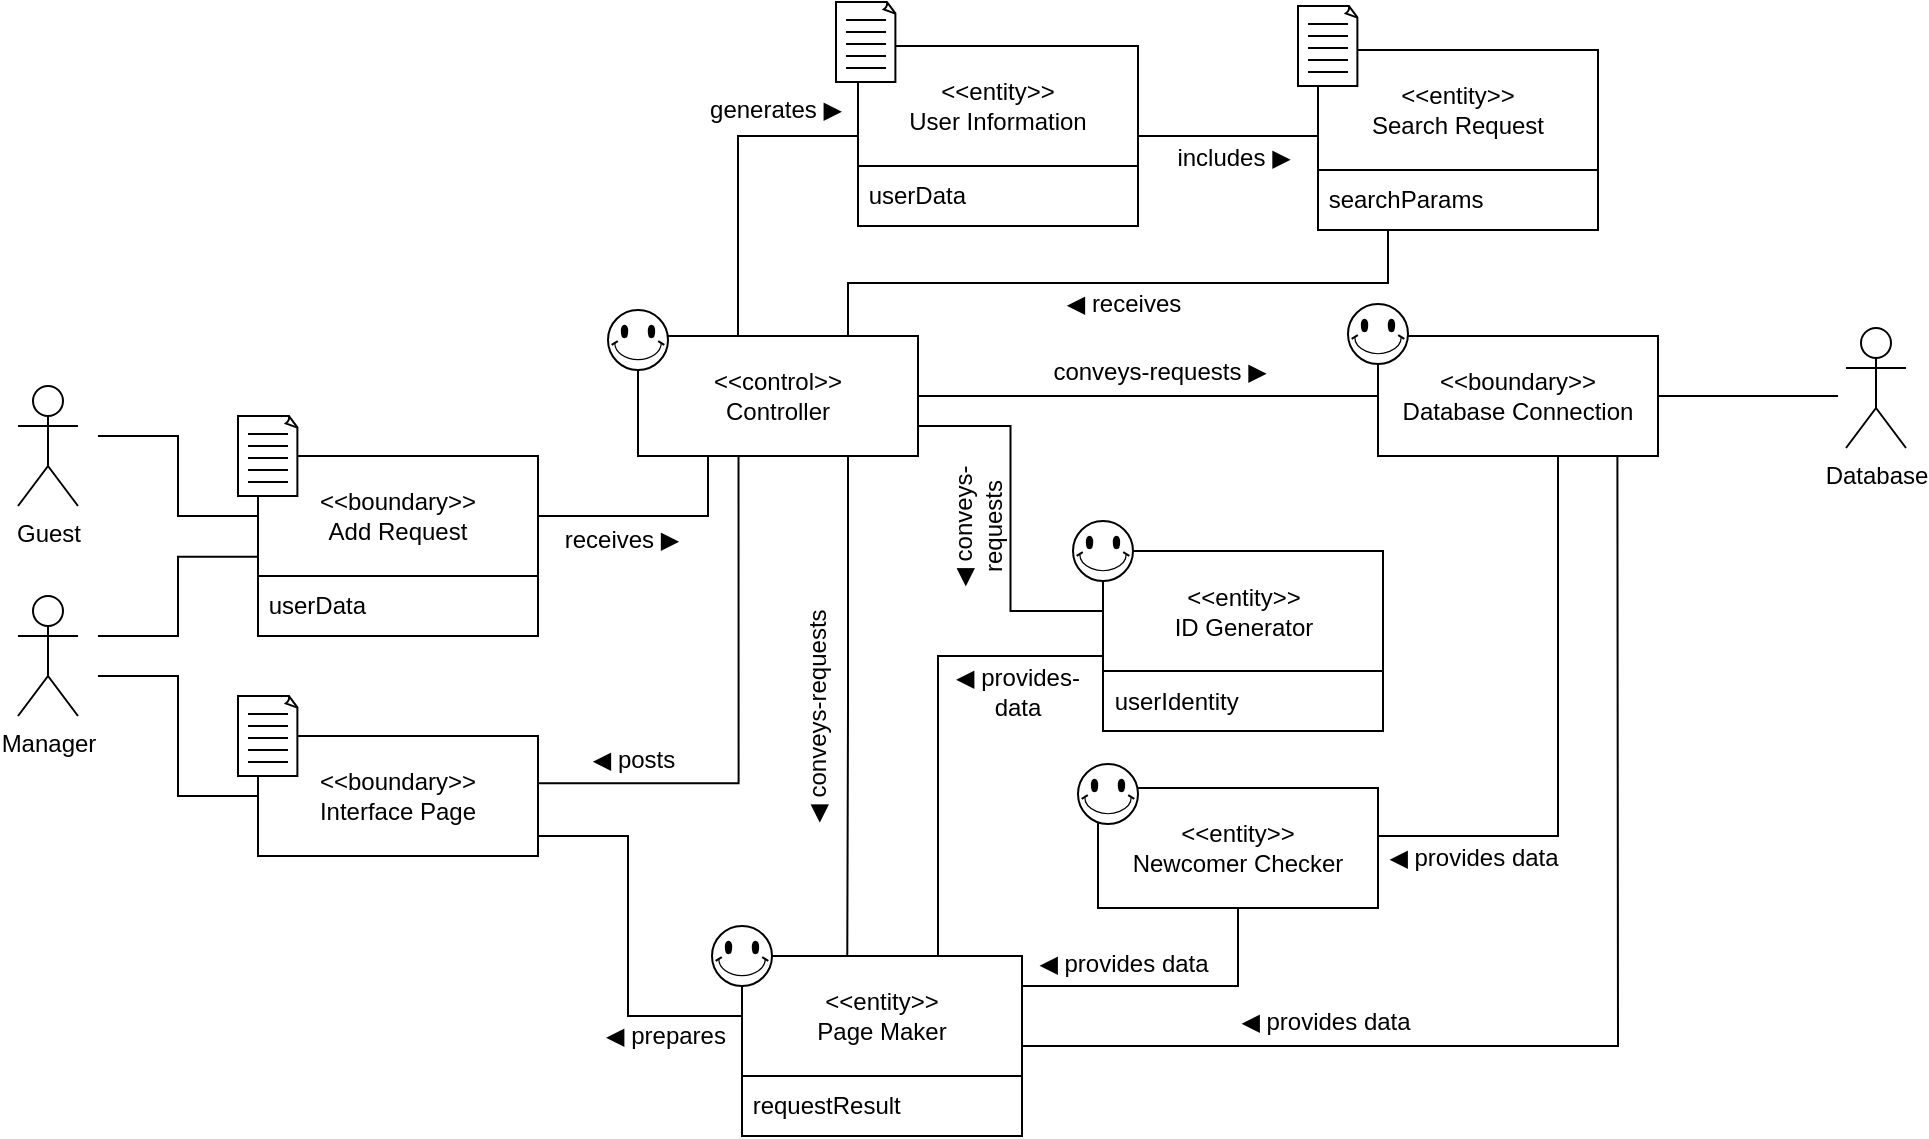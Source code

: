 <mxfile version="14.6.6" type="github">
  <diagram id="OBH5geUHSGTvNpPjRV8W" name="Page-1">
    <mxGraphModel dx="1483" dy="783" grid="1" gridSize="10" guides="1" tooltips="1" connect="1" arrows="1" fold="1" page="1" pageScale="1" pageWidth="827" pageHeight="1169" math="0" shadow="0">
      <root>
        <mxCell id="0" />
        <mxCell id="1" parent="0" />
        <mxCell id="lS9I7DAr3Gd4Izb3YdTy-1" value="Database" style="shape=umlActor;verticalLabelPosition=bottom;verticalAlign=top;html=1;outlineConnect=0;" parent="1" vertex="1">
          <mxGeometry x="1004" y="256" width="30" height="60" as="geometry" />
        </mxCell>
        <mxCell id="lS9I7DAr3Gd4Izb3YdTy-2" style="edgeStyle=orthogonalEdgeStyle;rounded=0;orthogonalLoop=1;jettySize=auto;html=1;exitX=0.359;exitY=0.985;exitDx=0;exitDy=0;entryX=1.003;entryY=0.394;entryDx=0;entryDy=0;entryPerimeter=0;startArrow=none;startFill=0;endArrow=none;endFill=0;exitPerimeter=0;" parent="1" source="lS9I7DAr3Gd4Izb3YdTy-49" target="lS9I7DAr3Gd4Izb3YdTy-40" edge="1">
          <mxGeometry relative="1" as="geometry">
            <Array as="points">
              <mxPoint x="450" y="484" />
            </Array>
          </mxGeometry>
        </mxCell>
        <mxCell id="lS9I7DAr3Gd4Izb3YdTy-3" style="edgeStyle=orthogonalEdgeStyle;rounded=0;orthogonalLoop=1;jettySize=auto;html=1;exitX=0.5;exitY=1;exitDx=0;exitDy=0;exitPerimeter=0;" parent="1" edge="1">
          <mxGeometry relative="1" as="geometry">
            <mxPoint x="135" y="185" as="sourcePoint" />
            <mxPoint x="135" y="185" as="targetPoint" />
          </mxGeometry>
        </mxCell>
        <mxCell id="lS9I7DAr3Gd4Izb3YdTy-4" style="edgeStyle=orthogonalEdgeStyle;rounded=0;orthogonalLoop=1;jettySize=auto;html=1;exitX=0.5;exitY=1;exitDx=0;exitDy=0;exitPerimeter=0;" parent="1" edge="1">
          <mxGeometry relative="1" as="geometry">
            <mxPoint x="135" y="185" as="sourcePoint" />
            <mxPoint x="135" y="185" as="targetPoint" />
          </mxGeometry>
        </mxCell>
        <mxCell id="lS9I7DAr3Gd4Izb3YdTy-5" style="edgeStyle=orthogonalEdgeStyle;rounded=0;orthogonalLoop=1;jettySize=auto;html=1;exitX=1.001;exitY=0.834;exitDx=0;exitDy=0;entryX=0;entryY=0.5;entryDx=0;entryDy=0;startArrow=none;startFill=0;endArrow=none;endFill=0;exitPerimeter=0;" parent="1" source="lS9I7DAr3Gd4Izb3YdTy-40" target="lS9I7DAr3Gd4Izb3YdTy-68" edge="1">
          <mxGeometry relative="1" as="geometry">
            <Array as="points">
              <mxPoint x="395" y="510" />
              <mxPoint x="395" y="600" />
            </Array>
          </mxGeometry>
        </mxCell>
        <mxCell id="lS9I7DAr3Gd4Izb3YdTy-6" style="edgeStyle=orthogonalEdgeStyle;rounded=0;orthogonalLoop=1;jettySize=auto;html=1;exitX=0;exitY=0.5;exitDx=0;exitDy=0;startArrow=none;startFill=0;endArrow=none;endFill=0;" parent="1" source="lS9I7DAr3Gd4Izb3YdTy-40" edge="1">
          <mxGeometry relative="1" as="geometry">
            <mxPoint x="130" y="430" as="targetPoint" />
            <Array as="points">
              <mxPoint x="170" y="490" />
              <mxPoint x="170" y="430" />
            </Array>
          </mxGeometry>
        </mxCell>
        <object label="Manager" id="lS9I7DAr3Gd4Izb3YdTy-7">
          <mxCell style="shape=umlActor;verticalLabelPosition=bottom;verticalAlign=top;html=1;outlineConnect=0;" parent="1" vertex="1">
            <mxGeometry x="90" y="390" width="30" height="60" as="geometry" />
          </mxCell>
        </object>
        <mxCell id="lS9I7DAr3Gd4Izb3YdTy-8" value="" style="group" parent="1" vertex="1" connectable="0">
          <mxGeometry x="510" y="115" width="140" height="100" as="geometry" />
        </mxCell>
        <mxCell id="lS9I7DAr3Gd4Izb3YdTy-9" value="" style="group" parent="lS9I7DAr3Gd4Izb3YdTy-8" vertex="1" connectable="0">
          <mxGeometry x="-11" y="-22" width="151" height="112" as="geometry" />
        </mxCell>
        <mxCell id="lS9I7DAr3Gd4Izb3YdTy-10" value="&amp;lt;&amp;lt;entity&amp;gt;&amp;gt;&lt;br&gt;User Information" style="rounded=0;whiteSpace=wrap;html=1;" parent="lS9I7DAr3Gd4Izb3YdTy-9" vertex="1">
          <mxGeometry x="11" y="22" width="140" height="60" as="geometry" />
        </mxCell>
        <mxCell id="lS9I7DAr3Gd4Izb3YdTy-11" value="&amp;nbsp;userData" style="rounded=0;whiteSpace=wrap;html=1;align=left;" parent="lS9I7DAr3Gd4Izb3YdTy-9" vertex="1">
          <mxGeometry x="11" y="82" width="140" height="30" as="geometry" />
        </mxCell>
        <mxCell id="lS9I7DAr3Gd4Izb3YdTy-12" value="" style="group" parent="lS9I7DAr3Gd4Izb3YdTy-9" vertex="1" connectable="0">
          <mxGeometry width="30" height="40" as="geometry" />
        </mxCell>
        <mxCell id="lS9I7DAr3Gd4Izb3YdTy-13" value="" style="whiteSpace=wrap;html=1;shape=mxgraph.basic.document" parent="lS9I7DAr3Gd4Izb3YdTy-12" vertex="1">
          <mxGeometry width="30" height="40" as="geometry" />
        </mxCell>
        <mxCell id="lS9I7DAr3Gd4Izb3YdTy-14" value="" style="endArrow=none;html=1;" parent="lS9I7DAr3Gd4Izb3YdTy-12" edge="1">
          <mxGeometry width="50" height="50" relative="1" as="geometry">
            <mxPoint x="5" y="9" as="sourcePoint" />
            <mxPoint x="25" y="9" as="targetPoint" />
          </mxGeometry>
        </mxCell>
        <mxCell id="lS9I7DAr3Gd4Izb3YdTy-15" value="" style="endArrow=none;html=1;" parent="lS9I7DAr3Gd4Izb3YdTy-12" edge="1">
          <mxGeometry width="50" height="50" relative="1" as="geometry">
            <mxPoint x="5" y="15" as="sourcePoint" />
            <mxPoint x="25" y="15" as="targetPoint" />
          </mxGeometry>
        </mxCell>
        <mxCell id="lS9I7DAr3Gd4Izb3YdTy-16" value="" style="endArrow=none;html=1;" parent="lS9I7DAr3Gd4Izb3YdTy-12" edge="1">
          <mxGeometry width="50" height="50" relative="1" as="geometry">
            <mxPoint x="5" y="21" as="sourcePoint" />
            <mxPoint x="25" y="21" as="targetPoint" />
          </mxGeometry>
        </mxCell>
        <mxCell id="lS9I7DAr3Gd4Izb3YdTy-17" value="" style="endArrow=none;html=1;" parent="lS9I7DAr3Gd4Izb3YdTy-12" edge="1">
          <mxGeometry width="50" height="50" relative="1" as="geometry">
            <mxPoint x="5" y="27" as="sourcePoint" />
            <mxPoint x="25" y="27" as="targetPoint" />
          </mxGeometry>
        </mxCell>
        <mxCell id="lS9I7DAr3Gd4Izb3YdTy-18" value="" style="endArrow=none;html=1;" parent="lS9I7DAr3Gd4Izb3YdTy-12" edge="1">
          <mxGeometry width="50" height="50" relative="1" as="geometry">
            <mxPoint x="5" y="33" as="sourcePoint" />
            <mxPoint x="25" y="33" as="targetPoint" />
          </mxGeometry>
        </mxCell>
        <mxCell id="lS9I7DAr3Gd4Izb3YdTy-19" style="edgeStyle=orthogonalEdgeStyle;rounded=0;orthogonalLoop=1;jettySize=auto;html=1;exitX=1;exitY=0.5;exitDx=0;exitDy=0;entryX=0.25;entryY=1;entryDx=0;entryDy=0;startArrow=none;startFill=0;endArrow=none;endFill=0;" parent="1" source="lS9I7DAr3Gd4Izb3YdTy-30" target="lS9I7DAr3Gd4Izb3YdTy-49" edge="1">
          <mxGeometry relative="1" as="geometry" />
        </mxCell>
        <mxCell id="lS9I7DAr3Gd4Izb3YdTy-20" style="edgeStyle=orthogonalEdgeStyle;rounded=0;orthogonalLoop=1;jettySize=auto;html=1;exitX=-0.002;exitY=0.84;exitDx=0;exitDy=0;startArrow=none;startFill=0;endArrow=none;endFill=0;exitPerimeter=0;" parent="1" source="lS9I7DAr3Gd4Izb3YdTy-30" edge="1">
          <mxGeometry relative="1" as="geometry">
            <mxPoint x="130" y="410" as="targetPoint" />
            <Array as="points">
              <mxPoint x="170" y="370" />
              <mxPoint x="170" y="410" />
            </Array>
          </mxGeometry>
        </mxCell>
        <mxCell id="lS9I7DAr3Gd4Izb3YdTy-21" value="◀ conveys-requests" style="text;html=1;strokeColor=none;fillColor=none;align=center;verticalAlign=middle;whiteSpace=wrap;rounded=0;rotation=-90;" parent="1" vertex="1">
          <mxGeometry x="425" y="440" width="130" height="20" as="geometry" />
        </mxCell>
        <mxCell id="lS9I7DAr3Gd4Izb3YdTy-22" value="◀ prepares" style="text;html=1;strokeColor=none;fillColor=none;align=center;verticalAlign=middle;whiteSpace=wrap;rounded=0;" parent="1" vertex="1">
          <mxGeometry x="381" y="600" width="66" height="20" as="geometry" />
        </mxCell>
        <mxCell id="lS9I7DAr3Gd4Izb3YdTy-23" value="receives ▶" style="text;html=1;strokeColor=none;fillColor=none;align=center;verticalAlign=middle;whiteSpace=wrap;rounded=0;" parent="1" vertex="1">
          <mxGeometry x="359" y="352" width="66" height="20" as="geometry" />
        </mxCell>
        <mxCell id="lS9I7DAr3Gd4Izb3YdTy-24" value="conveys-requests ▶" style="text;html=1;strokeColor=none;fillColor=none;align=center;verticalAlign=middle;whiteSpace=wrap;rounded=0;rotation=0;" parent="1" vertex="1">
          <mxGeometry x="596" y="268" width="130" height="20" as="geometry" />
        </mxCell>
        <mxCell id="lS9I7DAr3Gd4Izb3YdTy-25" value="◀ provides-data" style="text;html=1;strokeColor=none;fillColor=none;align=center;verticalAlign=middle;whiteSpace=wrap;rounded=0;rotation=0;" parent="1" vertex="1">
          <mxGeometry x="552" y="428" width="76" height="20" as="geometry" />
        </mxCell>
        <mxCell id="lS9I7DAr3Gd4Izb3YdTy-26" value="◀ provides data" style="text;html=1;strokeColor=none;fillColor=none;align=center;verticalAlign=middle;whiteSpace=wrap;rounded=0;rotation=0;" parent="1" vertex="1">
          <mxGeometry x="753" y="511" width="130" height="20" as="geometry" />
        </mxCell>
        <mxCell id="lS9I7DAr3Gd4Izb3YdTy-27" value="◀ posts" style="text;html=1;strokeColor=none;fillColor=none;align=center;verticalAlign=middle;whiteSpace=wrap;rounded=0;" parent="1" vertex="1">
          <mxGeometry x="365" y="462" width="66" height="20" as="geometry" />
        </mxCell>
        <mxCell id="lS9I7DAr3Gd4Izb3YdTy-28" value="" style="group" parent="1" vertex="1" connectable="0">
          <mxGeometry x="200" y="300" width="150" height="110" as="geometry" />
        </mxCell>
        <mxCell id="lS9I7DAr3Gd4Izb3YdTy-29" value="" style="group" parent="lS9I7DAr3Gd4Izb3YdTy-28" vertex="1" connectable="0">
          <mxGeometry x="10" y="20" width="140" height="90" as="geometry" />
        </mxCell>
        <mxCell id="lS9I7DAr3Gd4Izb3YdTy-30" value="&amp;lt;&amp;lt;boundary&amp;gt;&amp;gt;&lt;br&gt;Add Request" style="rounded=0;whiteSpace=wrap;html=1;" parent="lS9I7DAr3Gd4Izb3YdTy-29" vertex="1">
          <mxGeometry width="140" height="60" as="geometry" />
        </mxCell>
        <mxCell id="lS9I7DAr3Gd4Izb3YdTy-31" value="&amp;nbsp;userData" style="rounded=0;whiteSpace=wrap;html=1;align=left;" parent="lS9I7DAr3Gd4Izb3YdTy-29" vertex="1">
          <mxGeometry y="60" width="140" height="30" as="geometry" />
        </mxCell>
        <mxCell id="lS9I7DAr3Gd4Izb3YdTy-32" value="" style="group" parent="lS9I7DAr3Gd4Izb3YdTy-28" vertex="1" connectable="0">
          <mxGeometry width="30" height="40" as="geometry" />
        </mxCell>
        <mxCell id="lS9I7DAr3Gd4Izb3YdTy-33" value="" style="whiteSpace=wrap;html=1;shape=mxgraph.basic.document" parent="lS9I7DAr3Gd4Izb3YdTy-32" vertex="1">
          <mxGeometry width="30" height="40" as="geometry" />
        </mxCell>
        <mxCell id="lS9I7DAr3Gd4Izb3YdTy-34" value="" style="endArrow=none;html=1;" parent="lS9I7DAr3Gd4Izb3YdTy-32" edge="1">
          <mxGeometry width="50" height="50" relative="1" as="geometry">
            <mxPoint x="5" y="9" as="sourcePoint" />
            <mxPoint x="25" y="9" as="targetPoint" />
          </mxGeometry>
        </mxCell>
        <mxCell id="lS9I7DAr3Gd4Izb3YdTy-35" value="" style="endArrow=none;html=1;" parent="lS9I7DAr3Gd4Izb3YdTy-32" edge="1">
          <mxGeometry width="50" height="50" relative="1" as="geometry">
            <mxPoint x="5" y="15" as="sourcePoint" />
            <mxPoint x="25" y="15" as="targetPoint" />
          </mxGeometry>
        </mxCell>
        <mxCell id="lS9I7DAr3Gd4Izb3YdTy-36" value="" style="endArrow=none;html=1;" parent="lS9I7DAr3Gd4Izb3YdTy-32" edge="1">
          <mxGeometry width="50" height="50" relative="1" as="geometry">
            <mxPoint x="5" y="21" as="sourcePoint" />
            <mxPoint x="25" y="21" as="targetPoint" />
          </mxGeometry>
        </mxCell>
        <mxCell id="lS9I7DAr3Gd4Izb3YdTy-37" value="" style="endArrow=none;html=1;" parent="lS9I7DAr3Gd4Izb3YdTy-32" edge="1">
          <mxGeometry width="50" height="50" relative="1" as="geometry">
            <mxPoint x="5" y="27" as="sourcePoint" />
            <mxPoint x="25" y="27" as="targetPoint" />
          </mxGeometry>
        </mxCell>
        <mxCell id="lS9I7DAr3Gd4Izb3YdTy-38" value="" style="endArrow=none;html=1;" parent="lS9I7DAr3Gd4Izb3YdTy-32" edge="1">
          <mxGeometry width="50" height="50" relative="1" as="geometry">
            <mxPoint x="5" y="33" as="sourcePoint" />
            <mxPoint x="25" y="33" as="targetPoint" />
          </mxGeometry>
        </mxCell>
        <mxCell id="lS9I7DAr3Gd4Izb3YdTy-39" value="" style="group" parent="1" vertex="1" connectable="0">
          <mxGeometry x="200" y="440" width="150" height="80" as="geometry" />
        </mxCell>
        <mxCell id="lS9I7DAr3Gd4Izb3YdTy-40" value="&amp;lt;&amp;lt;boundary&amp;gt;&amp;gt;&lt;br&gt;Interface Page" style="rounded=0;whiteSpace=wrap;html=1;" parent="lS9I7DAr3Gd4Izb3YdTy-39" vertex="1">
          <mxGeometry x="10" y="20" width="140" height="60" as="geometry" />
        </mxCell>
        <mxCell id="lS9I7DAr3Gd4Izb3YdTy-41" value="" style="group" parent="lS9I7DAr3Gd4Izb3YdTy-39" vertex="1" connectable="0">
          <mxGeometry width="30" height="40" as="geometry" />
        </mxCell>
        <mxCell id="lS9I7DAr3Gd4Izb3YdTy-42" value="" style="whiteSpace=wrap;html=1;shape=mxgraph.basic.document" parent="lS9I7DAr3Gd4Izb3YdTy-41" vertex="1">
          <mxGeometry width="30" height="40" as="geometry" />
        </mxCell>
        <mxCell id="lS9I7DAr3Gd4Izb3YdTy-43" value="" style="endArrow=none;html=1;" parent="lS9I7DAr3Gd4Izb3YdTy-41" edge="1">
          <mxGeometry width="50" height="50" relative="1" as="geometry">
            <mxPoint x="5" y="9" as="sourcePoint" />
            <mxPoint x="25" y="9" as="targetPoint" />
          </mxGeometry>
        </mxCell>
        <mxCell id="lS9I7DAr3Gd4Izb3YdTy-44" value="" style="endArrow=none;html=1;" parent="lS9I7DAr3Gd4Izb3YdTy-41" edge="1">
          <mxGeometry width="50" height="50" relative="1" as="geometry">
            <mxPoint x="5" y="15" as="sourcePoint" />
            <mxPoint x="25" y="15" as="targetPoint" />
          </mxGeometry>
        </mxCell>
        <mxCell id="lS9I7DAr3Gd4Izb3YdTy-45" value="" style="endArrow=none;html=1;" parent="lS9I7DAr3Gd4Izb3YdTy-41" edge="1">
          <mxGeometry width="50" height="50" relative="1" as="geometry">
            <mxPoint x="5" y="21" as="sourcePoint" />
            <mxPoint x="25" y="21" as="targetPoint" />
          </mxGeometry>
        </mxCell>
        <mxCell id="lS9I7DAr3Gd4Izb3YdTy-46" value="" style="endArrow=none;html=1;" parent="lS9I7DAr3Gd4Izb3YdTy-41" edge="1">
          <mxGeometry width="50" height="50" relative="1" as="geometry">
            <mxPoint x="5" y="27" as="sourcePoint" />
            <mxPoint x="25" y="27" as="targetPoint" />
          </mxGeometry>
        </mxCell>
        <mxCell id="lS9I7DAr3Gd4Izb3YdTy-47" value="" style="endArrow=none;html=1;" parent="lS9I7DAr3Gd4Izb3YdTy-41" edge="1">
          <mxGeometry width="50" height="50" relative="1" as="geometry">
            <mxPoint x="5" y="33" as="sourcePoint" />
            <mxPoint x="25" y="33" as="targetPoint" />
          </mxGeometry>
        </mxCell>
        <mxCell id="lS9I7DAr3Gd4Izb3YdTy-48" value="" style="group" parent="1" vertex="1" connectable="0">
          <mxGeometry x="385" y="247" width="155" height="73" as="geometry" />
        </mxCell>
        <mxCell id="lS9I7DAr3Gd4Izb3YdTy-49" value="&amp;lt;&amp;lt;control&amp;gt;&amp;gt;&lt;br&gt;Controller" style="rounded=0;whiteSpace=wrap;html=1;" parent="lS9I7DAr3Gd4Izb3YdTy-48" vertex="1">
          <mxGeometry x="15" y="13" width="140" height="60" as="geometry" />
        </mxCell>
        <mxCell id="lS9I7DAr3Gd4Izb3YdTy-50" value="" style="verticalLabelPosition=bottom;verticalAlign=top;html=1;shape=mxgraph.basic.smiley" parent="lS9I7DAr3Gd4Izb3YdTy-48" vertex="1">
          <mxGeometry width="30" height="30" as="geometry" />
        </mxCell>
        <mxCell id="lS9I7DAr3Gd4Izb3YdTy-51" value="" style="group" parent="1" vertex="1" connectable="0">
          <mxGeometry x="707.5" y="382.5" width="195" height="75" as="geometry" />
        </mxCell>
        <mxCell id="lS9I7DAr3Gd4Izb3YdTy-52" value="" style="verticalLabelPosition=bottom;verticalAlign=top;html=1;shape=mxgraph.basic.smiley" parent="lS9I7DAr3Gd4Izb3YdTy-51" vertex="1">
          <mxGeometry width="30" height="30" as="geometry" />
        </mxCell>
        <mxCell id="lS9I7DAr3Gd4Izb3YdTy-53" value="" style="group" parent="lS9I7DAr3Gd4Izb3YdTy-51" vertex="1" connectable="0">
          <mxGeometry x="-75" y="-15" width="140" height="90" as="geometry" />
        </mxCell>
        <mxCell id="lS9I7DAr3Gd4Izb3YdTy-54" value="&amp;lt;&amp;lt;entity&amp;gt;&amp;gt;&lt;br&gt;ID Generator" style="rounded=0;whiteSpace=wrap;html=1;" parent="lS9I7DAr3Gd4Izb3YdTy-53" vertex="1">
          <mxGeometry width="140" height="60" as="geometry" />
        </mxCell>
        <mxCell id="lS9I7DAr3Gd4Izb3YdTy-55" value="&amp;nbsp;userIdentity" style="rounded=0;whiteSpace=wrap;html=1;align=left;" parent="lS9I7DAr3Gd4Izb3YdTy-53" vertex="1">
          <mxGeometry y="60" width="140" height="30" as="geometry" />
        </mxCell>
        <mxCell id="lS9I7DAr3Gd4Izb3YdTy-56" value="" style="verticalLabelPosition=bottom;verticalAlign=top;html=1;shape=mxgraph.basic.smiley" parent="lS9I7DAr3Gd4Izb3YdTy-53" vertex="1">
          <mxGeometry x="-15" y="-15" width="30" height="30" as="geometry" />
        </mxCell>
        <mxCell id="lS9I7DAr3Gd4Izb3YdTy-57" value="" style="group" parent="1" vertex="1" connectable="0">
          <mxGeometry x="730" y="95" width="150" height="112" as="geometry" />
        </mxCell>
        <mxCell id="lS9I7DAr3Gd4Izb3YdTy-58" value="&amp;lt;&amp;lt;entity&amp;gt;&amp;gt;&lt;br&gt;Search Request" style="rounded=0;whiteSpace=wrap;html=1;" parent="lS9I7DAr3Gd4Izb3YdTy-57" vertex="1">
          <mxGeometry x="10" y="22" width="140" height="60" as="geometry" />
        </mxCell>
        <mxCell id="lS9I7DAr3Gd4Izb3YdTy-59" value="&amp;nbsp;searchParams" style="rounded=0;whiteSpace=wrap;html=1;align=left;" parent="lS9I7DAr3Gd4Izb3YdTy-57" vertex="1">
          <mxGeometry x="10" y="82" width="140" height="30" as="geometry" />
        </mxCell>
        <mxCell id="lS9I7DAr3Gd4Izb3YdTy-60" value="" style="group" parent="lS9I7DAr3Gd4Izb3YdTy-57" vertex="1" connectable="0">
          <mxGeometry width="30" height="40" as="geometry" />
        </mxCell>
        <mxCell id="lS9I7DAr3Gd4Izb3YdTy-61" value="" style="whiteSpace=wrap;html=1;shape=mxgraph.basic.document" parent="lS9I7DAr3Gd4Izb3YdTy-60" vertex="1">
          <mxGeometry width="30" height="40" as="geometry" />
        </mxCell>
        <mxCell id="lS9I7DAr3Gd4Izb3YdTy-62" value="" style="endArrow=none;html=1;" parent="lS9I7DAr3Gd4Izb3YdTy-60" edge="1">
          <mxGeometry width="50" height="50" relative="1" as="geometry">
            <mxPoint x="5" y="9" as="sourcePoint" />
            <mxPoint x="25" y="9" as="targetPoint" />
          </mxGeometry>
        </mxCell>
        <mxCell id="lS9I7DAr3Gd4Izb3YdTy-63" value="" style="endArrow=none;html=1;" parent="lS9I7DAr3Gd4Izb3YdTy-60" edge="1">
          <mxGeometry width="50" height="50" relative="1" as="geometry">
            <mxPoint x="5" y="15" as="sourcePoint" />
            <mxPoint x="25" y="15" as="targetPoint" />
          </mxGeometry>
        </mxCell>
        <mxCell id="lS9I7DAr3Gd4Izb3YdTy-64" value="" style="endArrow=none;html=1;" parent="lS9I7DAr3Gd4Izb3YdTy-60" edge="1">
          <mxGeometry width="50" height="50" relative="1" as="geometry">
            <mxPoint x="5" y="21" as="sourcePoint" />
            <mxPoint x="25" y="21" as="targetPoint" />
          </mxGeometry>
        </mxCell>
        <mxCell id="lS9I7DAr3Gd4Izb3YdTy-65" value="" style="endArrow=none;html=1;" parent="lS9I7DAr3Gd4Izb3YdTy-60" edge="1">
          <mxGeometry width="50" height="50" relative="1" as="geometry">
            <mxPoint x="5" y="27" as="sourcePoint" />
            <mxPoint x="25" y="27" as="targetPoint" />
          </mxGeometry>
        </mxCell>
        <mxCell id="lS9I7DAr3Gd4Izb3YdTy-66" value="" style="endArrow=none;html=1;" parent="lS9I7DAr3Gd4Izb3YdTy-60" edge="1">
          <mxGeometry width="50" height="50" relative="1" as="geometry">
            <mxPoint x="5" y="33" as="sourcePoint" />
            <mxPoint x="25" y="33" as="targetPoint" />
          </mxGeometry>
        </mxCell>
        <mxCell id="lS9I7DAr3Gd4Izb3YdTy-67" value="" style="group" parent="1" vertex="1" connectable="0">
          <mxGeometry x="437" y="555" width="155" height="75" as="geometry" />
        </mxCell>
        <mxCell id="lS9I7DAr3Gd4Izb3YdTy-68" value="&amp;lt;&amp;lt;entity&amp;gt;&amp;gt;&lt;br&gt;Page Maker" style="rounded=0;whiteSpace=wrap;html=1;" parent="lS9I7DAr3Gd4Izb3YdTy-67" vertex="1">
          <mxGeometry x="15" y="15" width="140" height="60" as="geometry" />
        </mxCell>
        <mxCell id="lS9I7DAr3Gd4Izb3YdTy-69" value="" style="verticalLabelPosition=bottom;verticalAlign=top;html=1;shape=mxgraph.basic.smiley" parent="lS9I7DAr3Gd4Izb3YdTy-67" vertex="1">
          <mxGeometry width="30" height="30" as="geometry" />
        </mxCell>
        <mxCell id="lS9I7DAr3Gd4Izb3YdTy-70" value="" style="group" parent="1" vertex="1" connectable="0">
          <mxGeometry x="620" y="474" width="150" height="72" as="geometry" />
        </mxCell>
        <mxCell id="lS9I7DAr3Gd4Izb3YdTy-71" value="&amp;lt;&amp;lt;entity&amp;gt;&amp;gt;&lt;br&gt;Newcomer Checker" style="rounded=0;whiteSpace=wrap;html=1;" parent="lS9I7DAr3Gd4Izb3YdTy-70" vertex="1">
          <mxGeometry x="10" y="12" width="140" height="60" as="geometry" />
        </mxCell>
        <mxCell id="lS9I7DAr3Gd4Izb3YdTy-72" value="" style="verticalLabelPosition=bottom;verticalAlign=top;html=1;shape=mxgraph.basic.smiley" parent="lS9I7DAr3Gd4Izb3YdTy-70" vertex="1">
          <mxGeometry width="30" height="30" as="geometry" />
        </mxCell>
        <mxCell id="lS9I7DAr3Gd4Izb3YdTy-73" style="edgeStyle=orthogonalEdgeStyle;rounded=0;orthogonalLoop=1;jettySize=auto;html=1;exitX=0.855;exitY=1.024;exitDx=0;exitDy=0;entryX=1;entryY=0.75;entryDx=0;entryDy=0;endArrow=none;endFill=0;exitPerimeter=0;" parent="1" source="lS9I7DAr3Gd4Izb3YdTy-75" target="lS9I7DAr3Gd4Izb3YdTy-68" edge="1">
          <mxGeometry relative="1" as="geometry">
            <Array as="points">
              <mxPoint x="890" y="320" />
              <mxPoint x="890" y="615" />
            </Array>
          </mxGeometry>
        </mxCell>
        <mxCell id="lS9I7DAr3Gd4Izb3YdTy-74" style="edgeStyle=orthogonalEdgeStyle;rounded=0;orthogonalLoop=1;jettySize=auto;html=1;exitX=1;exitY=0.5;exitDx=0;exitDy=0;endArrow=none;endFill=0;" parent="1" source="lS9I7DAr3Gd4Izb3YdTy-75" edge="1">
          <mxGeometry relative="1" as="geometry">
            <mxPoint x="1000" y="289.952" as="targetPoint" />
          </mxGeometry>
        </mxCell>
        <mxCell id="lS9I7DAr3Gd4Izb3YdTy-75" value="&amp;lt;&amp;lt;boundary&amp;gt;&amp;gt;&lt;br&gt;Database Connection" style="rounded=0;whiteSpace=wrap;html=1;" parent="1" vertex="1">
          <mxGeometry x="770" y="260" width="140" height="60" as="geometry" />
        </mxCell>
        <mxCell id="lS9I7DAr3Gd4Izb3YdTy-76" style="edgeStyle=orthogonalEdgeStyle;rounded=0;orthogonalLoop=1;jettySize=auto;html=1;endArrow=none;endFill=0;" parent="1" edge="1">
          <mxGeometry relative="1" as="geometry">
            <mxPoint x="450" y="260" as="targetPoint" />
            <mxPoint x="510" y="140" as="sourcePoint" />
            <Array as="points">
              <mxPoint x="510" y="160" />
              <mxPoint x="450" y="160" />
            </Array>
          </mxGeometry>
        </mxCell>
        <mxCell id="lS9I7DAr3Gd4Izb3YdTy-77" value="generates&amp;nbsp;▶" style="text;html=1;strokeColor=none;fillColor=none;align=center;verticalAlign=middle;whiteSpace=wrap;rounded=0;rotation=0;" parent="1" vertex="1">
          <mxGeometry x="403.5" y="137" width="130" height="20" as="geometry" />
        </mxCell>
        <mxCell id="lS9I7DAr3Gd4Izb3YdTy-78" style="edgeStyle=orthogonalEdgeStyle;rounded=0;orthogonalLoop=1;jettySize=auto;html=1;exitX=1;exitY=0.75;exitDx=0;exitDy=0;endArrow=none;endFill=0;" parent="1" source="lS9I7DAr3Gd4Izb3YdTy-10" edge="1">
          <mxGeometry relative="1" as="geometry">
            <mxPoint x="740" y="160" as="targetPoint" />
            <Array as="points">
              <mxPoint x="740" y="160" />
            </Array>
          </mxGeometry>
        </mxCell>
        <mxCell id="lS9I7DAr3Gd4Izb3YdTy-79" style="edgeStyle=orthogonalEdgeStyle;rounded=0;orthogonalLoop=1;jettySize=auto;html=1;endArrow=none;endFill=0;" parent="1" target="lS9I7DAr3Gd4Izb3YdTy-75" edge="1">
          <mxGeometry relative="1" as="geometry">
            <Array as="points">
              <mxPoint x="770" y="510" />
              <mxPoint x="860" y="510" />
            </Array>
            <mxPoint x="770" y="510" as="sourcePoint" />
          </mxGeometry>
        </mxCell>
        <mxCell id="lS9I7DAr3Gd4Izb3YdTy-80" style="edgeStyle=orthogonalEdgeStyle;rounded=0;orthogonalLoop=1;jettySize=auto;html=1;exitX=1;exitY=0.5;exitDx=0;exitDy=0;entryX=0;entryY=0.5;entryDx=0;entryDy=0;endArrow=none;endFill=0;" parent="1" source="lS9I7DAr3Gd4Izb3YdTy-49" target="lS9I7DAr3Gd4Izb3YdTy-75" edge="1">
          <mxGeometry relative="1" as="geometry" />
        </mxCell>
        <mxCell id="lS9I7DAr3Gd4Izb3YdTy-81" style="edgeStyle=orthogonalEdgeStyle;rounded=0;orthogonalLoop=1;jettySize=auto;html=1;entryX=0.75;entryY=0;entryDx=0;entryDy=0;endArrow=none;endFill=0;" parent="1" target="lS9I7DAr3Gd4Izb3YdTy-68" edge="1">
          <mxGeometry relative="1" as="geometry">
            <mxPoint x="632" y="420" as="sourcePoint" />
            <Array as="points">
              <mxPoint x="550" y="420" />
              <mxPoint x="550" y="570" />
            </Array>
          </mxGeometry>
        </mxCell>
        <mxCell id="lS9I7DAr3Gd4Izb3YdTy-82" style="edgeStyle=orthogonalEdgeStyle;rounded=0;orthogonalLoop=1;jettySize=auto;html=1;exitX=1;exitY=0.75;exitDx=0;exitDy=0;entryX=0;entryY=0.5;entryDx=0;entryDy=0;endArrow=none;endFill=0;" parent="1" source="lS9I7DAr3Gd4Izb3YdTy-49" target="lS9I7DAr3Gd4Izb3YdTy-54" edge="1">
          <mxGeometry relative="1" as="geometry" />
        </mxCell>
        <mxCell id="lS9I7DAr3Gd4Izb3YdTy-83" style="edgeStyle=orthogonalEdgeStyle;rounded=0;orthogonalLoop=1;jettySize=auto;html=1;exitX=0.75;exitY=1;exitDx=0;exitDy=0;entryX=0.376;entryY=0;entryDx=0;entryDy=0;entryPerimeter=0;endArrow=none;endFill=0;" parent="1" source="lS9I7DAr3Gd4Izb3YdTy-49" target="lS9I7DAr3Gd4Izb3YdTy-68" edge="1">
          <mxGeometry relative="1" as="geometry" />
        </mxCell>
        <mxCell id="lS9I7DAr3Gd4Izb3YdTy-84" style="edgeStyle=orthogonalEdgeStyle;rounded=0;orthogonalLoop=1;jettySize=auto;html=1;exitX=0.5;exitY=1;exitDx=0;exitDy=0;entryX=1;entryY=0.25;entryDx=0;entryDy=0;endArrow=none;endFill=0;" parent="1" source="lS9I7DAr3Gd4Izb3YdTy-71" target="lS9I7DAr3Gd4Izb3YdTy-68" edge="1">
          <mxGeometry relative="1" as="geometry" />
        </mxCell>
        <mxCell id="lS9I7DAr3Gd4Izb3YdTy-85" value="◀ provides data" style="text;html=1;strokeColor=none;fillColor=none;align=center;verticalAlign=middle;whiteSpace=wrap;rounded=0;rotation=0;" parent="1" vertex="1">
          <mxGeometry x="577.5" y="564" width="130" height="20" as="geometry" />
        </mxCell>
        <mxCell id="lS9I7DAr3Gd4Izb3YdTy-86" value="◀ provides data" style="text;html=1;strokeColor=none;fillColor=none;align=center;verticalAlign=middle;whiteSpace=wrap;rounded=0;rotation=0;" parent="1" vertex="1">
          <mxGeometry x="678.5" y="593" width="130" height="20" as="geometry" />
        </mxCell>
        <mxCell id="lS9I7DAr3Gd4Izb3YdTy-87" value="◀ conveys-&lt;br&gt;requests" style="text;html=1;strokeColor=none;fillColor=none;align=center;verticalAlign=middle;whiteSpace=wrap;rounded=0;rotation=-90;" parent="1" vertex="1">
          <mxGeometry x="505" y="345" width="130" height="20" as="geometry" />
        </mxCell>
        <mxCell id="lS9I7DAr3Gd4Izb3YdTy-88" value="" style="verticalLabelPosition=bottom;verticalAlign=top;html=1;shape=mxgraph.basic.smiley" parent="1" vertex="1">
          <mxGeometry x="755" y="244" width="30" height="30" as="geometry" />
        </mxCell>
        <mxCell id="lS9I7DAr3Gd4Izb3YdTy-89" value="includes ▶" style="text;html=1;strokeColor=none;fillColor=none;align=center;verticalAlign=middle;whiteSpace=wrap;rounded=0;rotation=0;" parent="1" vertex="1">
          <mxGeometry x="633" y="161" width="130" height="20" as="geometry" />
        </mxCell>
        <mxCell id="N59fFPGapM6Y9Z4l8o9b-1" value="&amp;nbsp;requestResult" style="rounded=0;whiteSpace=wrap;html=1;align=left;" vertex="1" parent="1">
          <mxGeometry x="452" y="630" width="140" height="30" as="geometry" />
        </mxCell>
        <mxCell id="N59fFPGapM6Y9Z4l8o9b-2" style="edgeStyle=orthogonalEdgeStyle;rounded=0;orthogonalLoop=1;jettySize=auto;html=1;exitX=0.25;exitY=1;exitDx=0;exitDy=0;entryX=0.75;entryY=0;entryDx=0;entryDy=0;endArrow=none;endFill=0;" edge="1" parent="1" source="lS9I7DAr3Gd4Izb3YdTy-59" target="lS9I7DAr3Gd4Izb3YdTy-49">
          <mxGeometry relative="1" as="geometry" />
        </mxCell>
        <mxCell id="N59fFPGapM6Y9Z4l8o9b-3" value="◀ receives" style="text;html=1;strokeColor=none;fillColor=none;align=center;verticalAlign=middle;whiteSpace=wrap;rounded=0;" vertex="1" parent="1">
          <mxGeometry x="609.5" y="234" width="66" height="20" as="geometry" />
        </mxCell>
        <mxCell id="N59fFPGapM6Y9Z4l8o9b-5" style="edgeStyle=orthogonalEdgeStyle;rounded=0;orthogonalLoop=1;jettySize=auto;html=1;entryX=0;entryY=0.5;entryDx=0;entryDy=0;endArrow=none;endFill=0;" edge="1" parent="1" target="lS9I7DAr3Gd4Izb3YdTy-30">
          <mxGeometry relative="1" as="geometry">
            <mxPoint x="130" y="310" as="sourcePoint" />
            <Array as="points">
              <mxPoint x="130" y="310" />
              <mxPoint x="170" y="310" />
              <mxPoint x="170" y="350" />
            </Array>
          </mxGeometry>
        </mxCell>
        <object label="Guest" id="N59fFPGapM6Y9Z4l8o9b-4">
          <mxCell style="shape=umlActor;verticalLabelPosition=bottom;verticalAlign=top;html=1;outlineConnect=0;" vertex="1" parent="1">
            <mxGeometry x="90" y="285" width="30" height="60" as="geometry" />
          </mxCell>
        </object>
      </root>
    </mxGraphModel>
  </diagram>
</mxfile>
